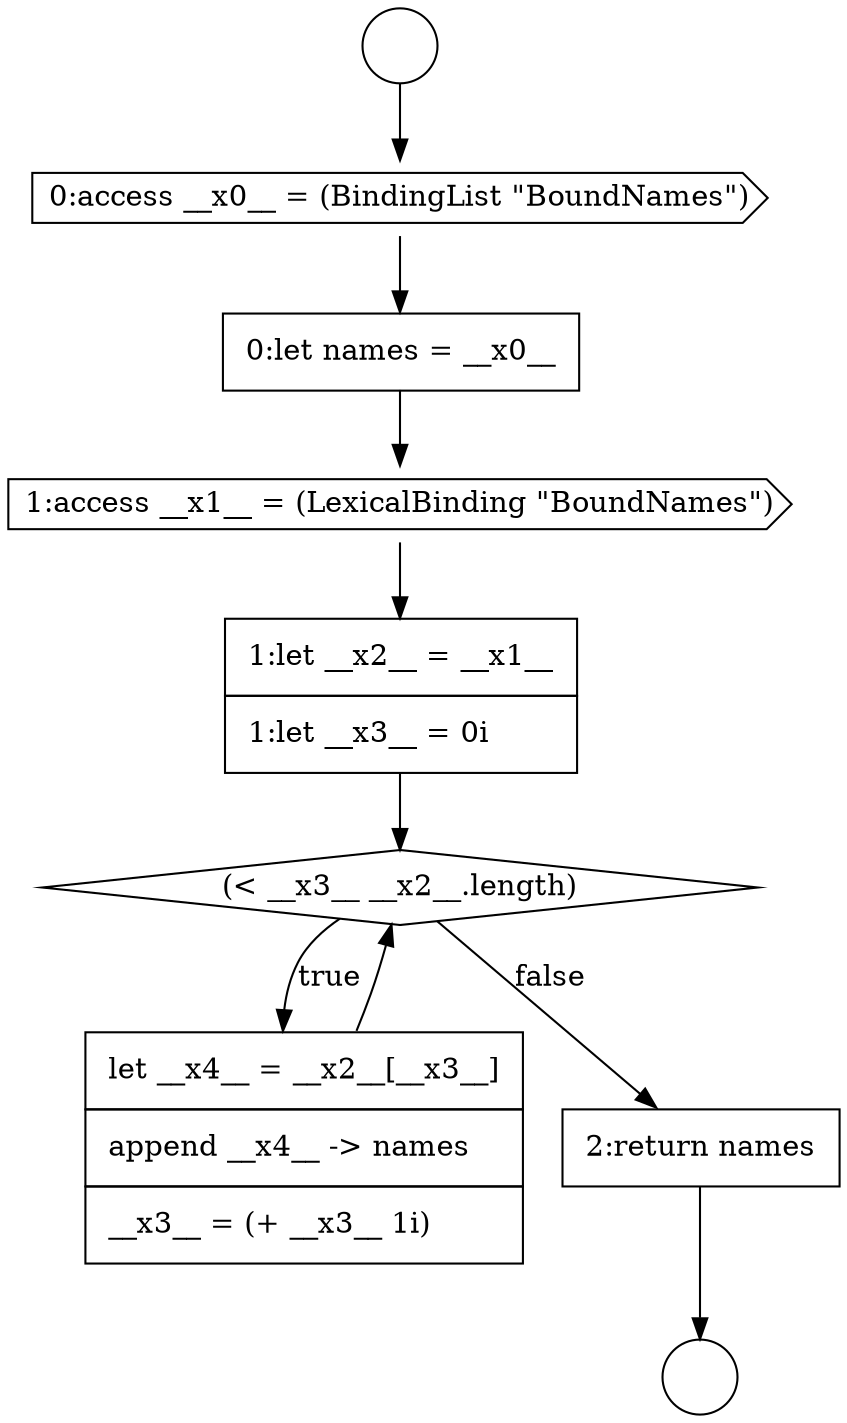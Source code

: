 digraph {
  node5561 [shape=none, margin=0, label=<<font color="black">
    <table border="0" cellborder="1" cellspacing="0" cellpadding="10">
      <tr><td align="left">1:let __x2__ = __x1__</td></tr>
      <tr><td align="left">1:let __x3__ = 0i</td></tr>
    </table>
  </font>> color="black" fillcolor="white" style=filled]
  node5558 [shape=cds, label=<<font color="black">0:access __x0__ = (BindingList &quot;BoundNames&quot;)</font>> color="black" fillcolor="white" style=filled]
  node5562 [shape=diamond, label=<<font color="black">(&lt; __x3__ __x2__.length)</font>> color="black" fillcolor="white" style=filled]
  node5557 [shape=circle label=" " color="black" fillcolor="white" style=filled]
  node5556 [shape=circle label=" " color="black" fillcolor="white" style=filled]
  node5563 [shape=none, margin=0, label=<<font color="black">
    <table border="0" cellborder="1" cellspacing="0" cellpadding="10">
      <tr><td align="left">let __x4__ = __x2__[__x3__]</td></tr>
      <tr><td align="left">append __x4__ -&gt; names</td></tr>
      <tr><td align="left">__x3__ = (+ __x3__ 1i)</td></tr>
    </table>
  </font>> color="black" fillcolor="white" style=filled]
  node5560 [shape=cds, label=<<font color="black">1:access __x1__ = (LexicalBinding &quot;BoundNames&quot;)</font>> color="black" fillcolor="white" style=filled]
  node5559 [shape=none, margin=0, label=<<font color="black">
    <table border="0" cellborder="1" cellspacing="0" cellpadding="10">
      <tr><td align="left">0:let names = __x0__</td></tr>
    </table>
  </font>> color="black" fillcolor="white" style=filled]
  node5564 [shape=none, margin=0, label=<<font color="black">
    <table border="0" cellborder="1" cellspacing="0" cellpadding="10">
      <tr><td align="left">2:return names</td></tr>
    </table>
  </font>> color="black" fillcolor="white" style=filled]
  node5560 -> node5561 [ color="black"]
  node5563 -> node5562 [ color="black"]
  node5562 -> node5563 [label=<<font color="black">true</font>> color="black"]
  node5562 -> node5564 [label=<<font color="black">false</font>> color="black"]
  node5558 -> node5559 [ color="black"]
  node5564 -> node5557 [ color="black"]
  node5561 -> node5562 [ color="black"]
  node5559 -> node5560 [ color="black"]
  node5556 -> node5558 [ color="black"]
}
